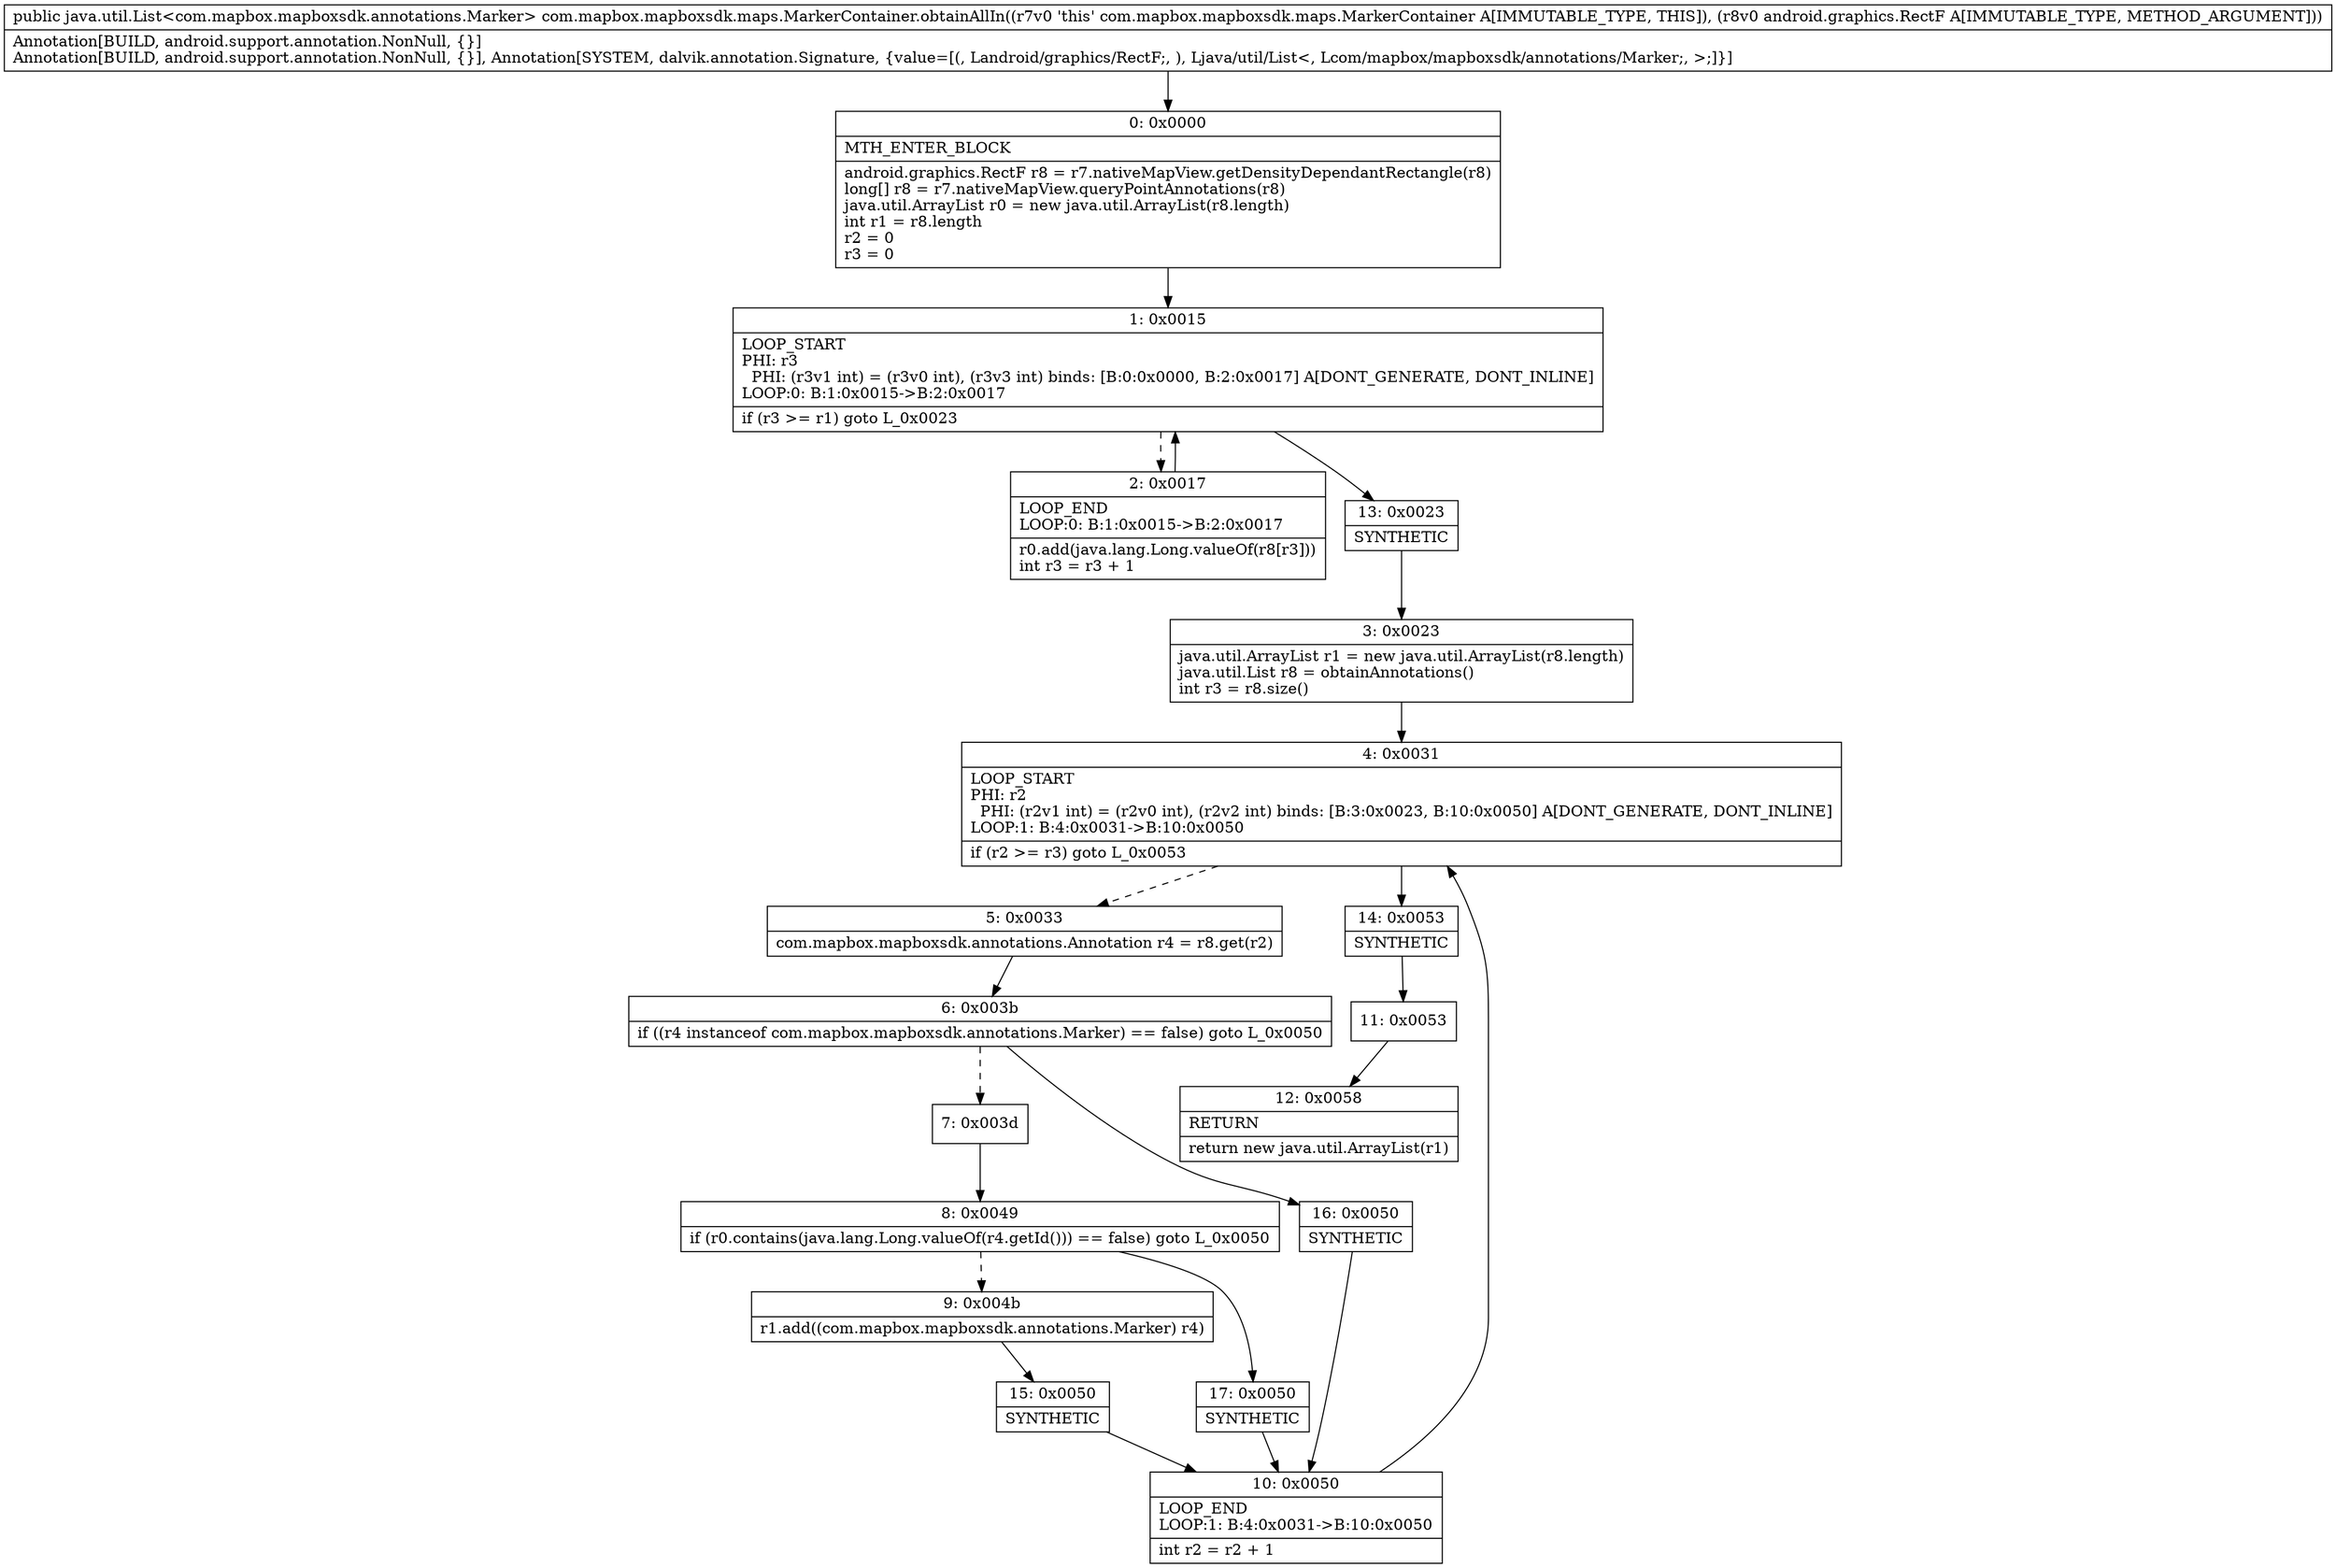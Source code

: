 digraph "CFG forcom.mapbox.mapboxsdk.maps.MarkerContainer.obtainAllIn(Landroid\/graphics\/RectF;)Ljava\/util\/List;" {
Node_0 [shape=record,label="{0\:\ 0x0000|MTH_ENTER_BLOCK\l|android.graphics.RectF r8 = r7.nativeMapView.getDensityDependantRectangle(r8)\llong[] r8 = r7.nativeMapView.queryPointAnnotations(r8)\ljava.util.ArrayList r0 = new java.util.ArrayList(r8.length)\lint r1 = r8.length\lr2 = 0\lr3 = 0\l}"];
Node_1 [shape=record,label="{1\:\ 0x0015|LOOP_START\lPHI: r3 \l  PHI: (r3v1 int) = (r3v0 int), (r3v3 int) binds: [B:0:0x0000, B:2:0x0017] A[DONT_GENERATE, DONT_INLINE]\lLOOP:0: B:1:0x0015\-\>B:2:0x0017\l|if (r3 \>= r1) goto L_0x0023\l}"];
Node_2 [shape=record,label="{2\:\ 0x0017|LOOP_END\lLOOP:0: B:1:0x0015\-\>B:2:0x0017\l|r0.add(java.lang.Long.valueOf(r8[r3]))\lint r3 = r3 + 1\l}"];
Node_3 [shape=record,label="{3\:\ 0x0023|java.util.ArrayList r1 = new java.util.ArrayList(r8.length)\ljava.util.List r8 = obtainAnnotations()\lint r3 = r8.size()\l}"];
Node_4 [shape=record,label="{4\:\ 0x0031|LOOP_START\lPHI: r2 \l  PHI: (r2v1 int) = (r2v0 int), (r2v2 int) binds: [B:3:0x0023, B:10:0x0050] A[DONT_GENERATE, DONT_INLINE]\lLOOP:1: B:4:0x0031\-\>B:10:0x0050\l|if (r2 \>= r3) goto L_0x0053\l}"];
Node_5 [shape=record,label="{5\:\ 0x0033|com.mapbox.mapboxsdk.annotations.Annotation r4 = r8.get(r2)\l}"];
Node_6 [shape=record,label="{6\:\ 0x003b|if ((r4 instanceof com.mapbox.mapboxsdk.annotations.Marker) == false) goto L_0x0050\l}"];
Node_7 [shape=record,label="{7\:\ 0x003d}"];
Node_8 [shape=record,label="{8\:\ 0x0049|if (r0.contains(java.lang.Long.valueOf(r4.getId())) == false) goto L_0x0050\l}"];
Node_9 [shape=record,label="{9\:\ 0x004b|r1.add((com.mapbox.mapboxsdk.annotations.Marker) r4)\l}"];
Node_10 [shape=record,label="{10\:\ 0x0050|LOOP_END\lLOOP:1: B:4:0x0031\-\>B:10:0x0050\l|int r2 = r2 + 1\l}"];
Node_11 [shape=record,label="{11\:\ 0x0053}"];
Node_12 [shape=record,label="{12\:\ 0x0058|RETURN\l|return new java.util.ArrayList(r1)\l}"];
Node_13 [shape=record,label="{13\:\ 0x0023|SYNTHETIC\l}"];
Node_14 [shape=record,label="{14\:\ 0x0053|SYNTHETIC\l}"];
Node_15 [shape=record,label="{15\:\ 0x0050|SYNTHETIC\l}"];
Node_16 [shape=record,label="{16\:\ 0x0050|SYNTHETIC\l}"];
Node_17 [shape=record,label="{17\:\ 0x0050|SYNTHETIC\l}"];
MethodNode[shape=record,label="{public java.util.List\<com.mapbox.mapboxsdk.annotations.Marker\> com.mapbox.mapboxsdk.maps.MarkerContainer.obtainAllIn((r7v0 'this' com.mapbox.mapboxsdk.maps.MarkerContainer A[IMMUTABLE_TYPE, THIS]), (r8v0 android.graphics.RectF A[IMMUTABLE_TYPE, METHOD_ARGUMENT]))  | Annotation[BUILD, android.support.annotation.NonNull, \{\}]\lAnnotation[BUILD, android.support.annotation.NonNull, \{\}], Annotation[SYSTEM, dalvik.annotation.Signature, \{value=[(, Landroid\/graphics\/RectF;, ), Ljava\/util\/List\<, Lcom\/mapbox\/mapboxsdk\/annotations\/Marker;, \>;]\}]\l}"];
MethodNode -> Node_0;
Node_0 -> Node_1;
Node_1 -> Node_2[style=dashed];
Node_1 -> Node_13;
Node_2 -> Node_1;
Node_3 -> Node_4;
Node_4 -> Node_5[style=dashed];
Node_4 -> Node_14;
Node_5 -> Node_6;
Node_6 -> Node_7[style=dashed];
Node_6 -> Node_16;
Node_7 -> Node_8;
Node_8 -> Node_9[style=dashed];
Node_8 -> Node_17;
Node_9 -> Node_15;
Node_10 -> Node_4;
Node_11 -> Node_12;
Node_13 -> Node_3;
Node_14 -> Node_11;
Node_15 -> Node_10;
Node_16 -> Node_10;
Node_17 -> Node_10;
}

